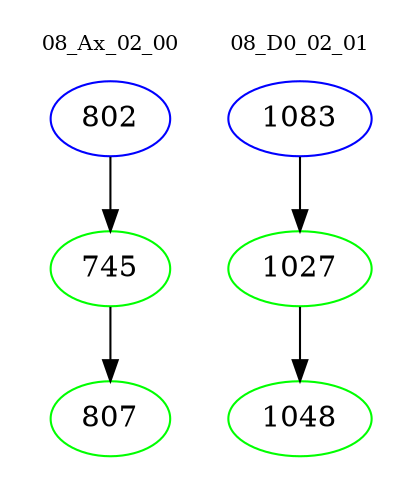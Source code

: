 digraph{
subgraph cluster_0 {
color = white
label = "08_Ax_02_00";
fontsize=10;
T0_802 [label="802", color="blue"]
T0_802 -> T0_745 [color="black"]
T0_745 [label="745", color="green"]
T0_745 -> T0_807 [color="black"]
T0_807 [label="807", color="green"]
}
subgraph cluster_1 {
color = white
label = "08_D0_02_01";
fontsize=10;
T1_1083 [label="1083", color="blue"]
T1_1083 -> T1_1027 [color="black"]
T1_1027 [label="1027", color="green"]
T1_1027 -> T1_1048 [color="black"]
T1_1048 [label="1048", color="green"]
}
}
